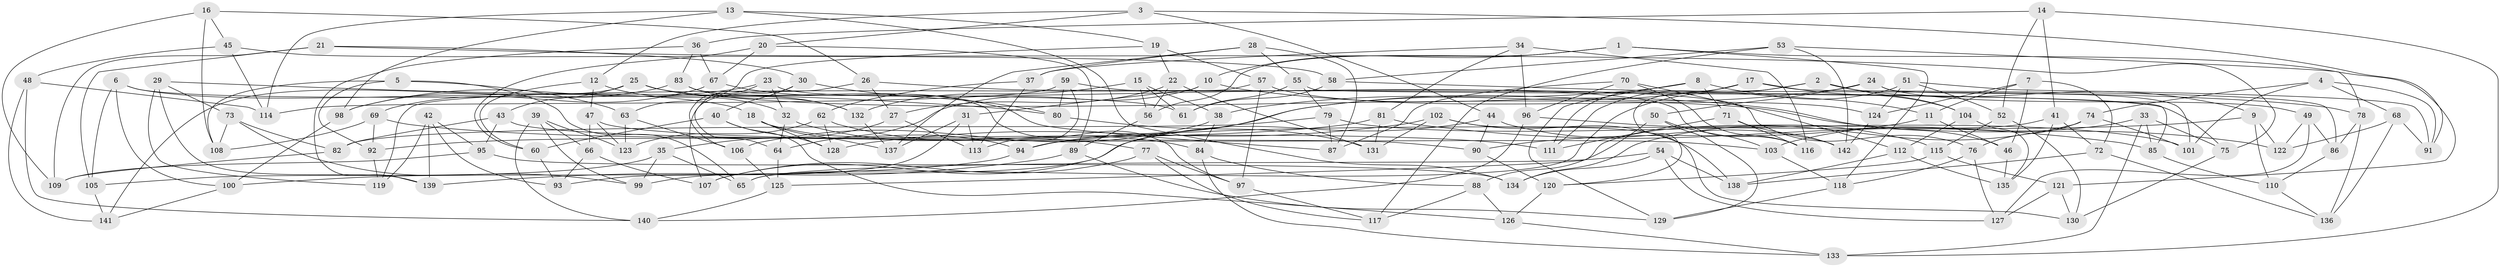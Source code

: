 // Generated by graph-tools (version 1.1) at 2025/38/03/09/25 02:38:18]
// undirected, 142 vertices, 284 edges
graph export_dot {
graph [start="1"]
  node [color=gray90,style=filled];
  1;
  2;
  3;
  4;
  5;
  6;
  7;
  8;
  9;
  10;
  11;
  12;
  13;
  14;
  15;
  16;
  17;
  18;
  19;
  20;
  21;
  22;
  23;
  24;
  25;
  26;
  27;
  28;
  29;
  30;
  31;
  32;
  33;
  34;
  35;
  36;
  37;
  38;
  39;
  40;
  41;
  42;
  43;
  44;
  45;
  46;
  47;
  48;
  49;
  50;
  51;
  52;
  53;
  54;
  55;
  56;
  57;
  58;
  59;
  60;
  61;
  62;
  63;
  64;
  65;
  66;
  67;
  68;
  69;
  70;
  71;
  72;
  73;
  74;
  75;
  76;
  77;
  78;
  79;
  80;
  81;
  82;
  83;
  84;
  85;
  86;
  87;
  88;
  89;
  90;
  91;
  92;
  93;
  94;
  95;
  96;
  97;
  98;
  99;
  100;
  101;
  102;
  103;
  104;
  105;
  106;
  107;
  108;
  109;
  110;
  111;
  112;
  113;
  114;
  115;
  116;
  117;
  118;
  119;
  120;
  121;
  122;
  123;
  124;
  125;
  126;
  127;
  128;
  129;
  130;
  131;
  132;
  133;
  134;
  135;
  136;
  137;
  138;
  139;
  140;
  141;
  142;
  1 -- 118;
  1 -- 56;
  1 -- 121;
  1 -- 10;
  2 -- 120;
  2 -- 9;
  2 -- 104;
  2 -- 111;
  3 -- 12;
  3 -- 44;
  3 -- 20;
  3 -- 91;
  4 -- 101;
  4 -- 91;
  4 -- 68;
  4 -- 74;
  5 -- 108;
  5 -- 63;
  5 -- 92;
  5 -- 65;
  6 -- 100;
  6 -- 61;
  6 -- 105;
  6 -- 18;
  7 -- 72;
  7 -- 46;
  7 -- 124;
  7 -- 11;
  8 -- 71;
  8 -- 38;
  8 -- 129;
  8 -- 11;
  9 -- 94;
  9 -- 122;
  9 -- 110;
  10 -- 31;
  10 -- 46;
  10 -- 64;
  11 -- 90;
  11 -- 46;
  12 -- 32;
  12 -- 60;
  12 -- 47;
  13 -- 114;
  13 -- 98;
  13 -- 134;
  13 -- 19;
  14 -- 52;
  14 -- 36;
  14 -- 41;
  14 -- 133;
  15 -- 56;
  15 -- 38;
  15 -- 132;
  15 -- 61;
  16 -- 26;
  16 -- 108;
  16 -- 45;
  16 -- 109;
  17 -- 86;
  17 -- 104;
  17 -- 107;
  17 -- 111;
  18 -- 128;
  18 -- 137;
  18 -- 94;
  19 -- 63;
  19 -- 22;
  19 -- 57;
  20 -- 60;
  20 -- 89;
  20 -- 67;
  21 -- 109;
  21 -- 30;
  21 -- 105;
  21 -- 75;
  22 -- 131;
  22 -- 56;
  22 -- 27;
  23 -- 106;
  23 -- 116;
  23 -- 98;
  23 -- 32;
  24 -- 50;
  24 -- 94;
  24 -- 49;
  24 -- 101;
  25 -- 141;
  25 -- 122;
  25 -- 132;
  25 -- 43;
  26 -- 75;
  26 -- 107;
  26 -- 27;
  27 -- 35;
  27 -- 113;
  28 -- 87;
  28 -- 55;
  28 -- 37;
  28 -- 137;
  29 -- 80;
  29 -- 119;
  29 -- 73;
  29 -- 139;
  30 -- 40;
  30 -- 80;
  30 -- 64;
  31 -- 137;
  31 -- 93;
  31 -- 113;
  32 -- 77;
  32 -- 64;
  33 -- 103;
  33 -- 85;
  33 -- 133;
  33 -- 75;
  34 -- 96;
  34 -- 37;
  34 -- 81;
  34 -- 116;
  35 -- 99;
  35 -- 65;
  35 -- 105;
  36 -- 67;
  36 -- 83;
  36 -- 139;
  37 -- 113;
  37 -- 62;
  38 -- 84;
  38 -- 106;
  39 -- 66;
  39 -- 99;
  39 -- 123;
  39 -- 140;
  40 -- 128;
  40 -- 60;
  40 -- 126;
  41 -- 135;
  41 -- 72;
  41 -- 125;
  42 -- 95;
  42 -- 119;
  42 -- 139;
  42 -- 93;
  43 -- 82;
  43 -- 90;
  43 -- 95;
  44 -- 90;
  44 -- 99;
  44 -- 142;
  45 -- 114;
  45 -- 58;
  45 -- 48;
  46 -- 135;
  47 -- 103;
  47 -- 66;
  47 -- 123;
  48 -- 141;
  48 -- 140;
  48 -- 114;
  49 -- 86;
  49 -- 122;
  49 -- 127;
  50 -- 129;
  50 -- 103;
  50 -- 88;
  51 -- 91;
  51 -- 52;
  51 -- 124;
  51 -- 65;
  52 -- 130;
  52 -- 115;
  53 -- 58;
  53 -- 78;
  53 -- 117;
  53 -- 142;
  54 -- 127;
  54 -- 65;
  54 -- 138;
  54 -- 134;
  55 -- 85;
  55 -- 79;
  55 -- 61;
  56 -- 89;
  57 -- 97;
  57 -- 119;
  57 -- 124;
  58 -- 78;
  58 -- 61;
  59 -- 80;
  59 -- 76;
  59 -- 114;
  59 -- 113;
  60 -- 93;
  62 -- 128;
  62 -- 84;
  62 -- 123;
  63 -- 123;
  63 -- 106;
  64 -- 125;
  66 -- 107;
  66 -- 93;
  67 -- 87;
  67 -- 69;
  68 -- 136;
  68 -- 122;
  68 -- 91;
  69 -- 92;
  69 -- 111;
  69 -- 108;
  70 -- 96;
  70 -- 116;
  70 -- 112;
  70 -- 87;
  71 -- 116;
  71 -- 111;
  71 -- 142;
  72 -- 138;
  72 -- 136;
  73 -- 82;
  73 -- 99;
  73 -- 108;
  74 -- 76;
  74 -- 134;
  74 -- 101;
  75 -- 130;
  76 -- 127;
  76 -- 118;
  77 -- 107;
  77 -- 117;
  77 -- 97;
  78 -- 136;
  78 -- 86;
  79 -- 101;
  79 -- 87;
  79 -- 82;
  80 -- 131;
  81 -- 131;
  81 -- 92;
  81 -- 85;
  82 -- 109;
  83 -- 97;
  83 -- 132;
  83 -- 98;
  84 -- 133;
  84 -- 88;
  85 -- 110;
  86 -- 110;
  88 -- 126;
  88 -- 117;
  89 -- 129;
  89 -- 139;
  90 -- 120;
  92 -- 119;
  94 -- 100;
  95 -- 134;
  95 -- 109;
  96 -- 115;
  96 -- 140;
  97 -- 117;
  98 -- 100;
  100 -- 141;
  102 -- 130;
  102 -- 138;
  102 -- 131;
  102 -- 128;
  103 -- 118;
  104 -- 135;
  104 -- 112;
  105 -- 141;
  106 -- 125;
  110 -- 136;
  112 -- 135;
  112 -- 138;
  115 -- 121;
  115 -- 120;
  118 -- 129;
  120 -- 126;
  121 -- 130;
  121 -- 127;
  124 -- 142;
  125 -- 140;
  126 -- 133;
  132 -- 137;
}
